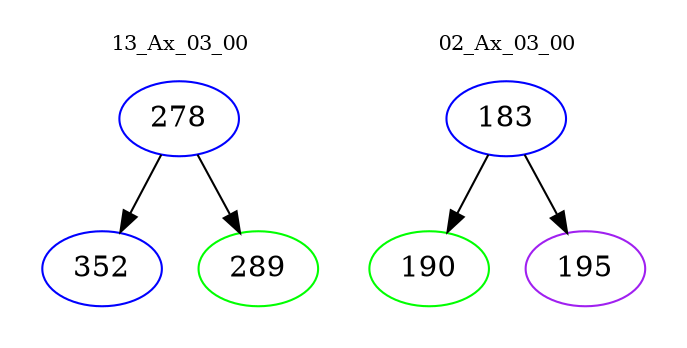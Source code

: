 digraph{
subgraph cluster_0 {
color = white
label = "13_Ax_03_00";
fontsize=10;
T0_278 [label="278", color="blue"]
T0_278 -> T0_352 [color="black"]
T0_352 [label="352", color="blue"]
T0_278 -> T0_289 [color="black"]
T0_289 [label="289", color="green"]
}
subgraph cluster_1 {
color = white
label = "02_Ax_03_00";
fontsize=10;
T1_183 [label="183", color="blue"]
T1_183 -> T1_190 [color="black"]
T1_190 [label="190", color="green"]
T1_183 -> T1_195 [color="black"]
T1_195 [label="195", color="purple"]
}
}
